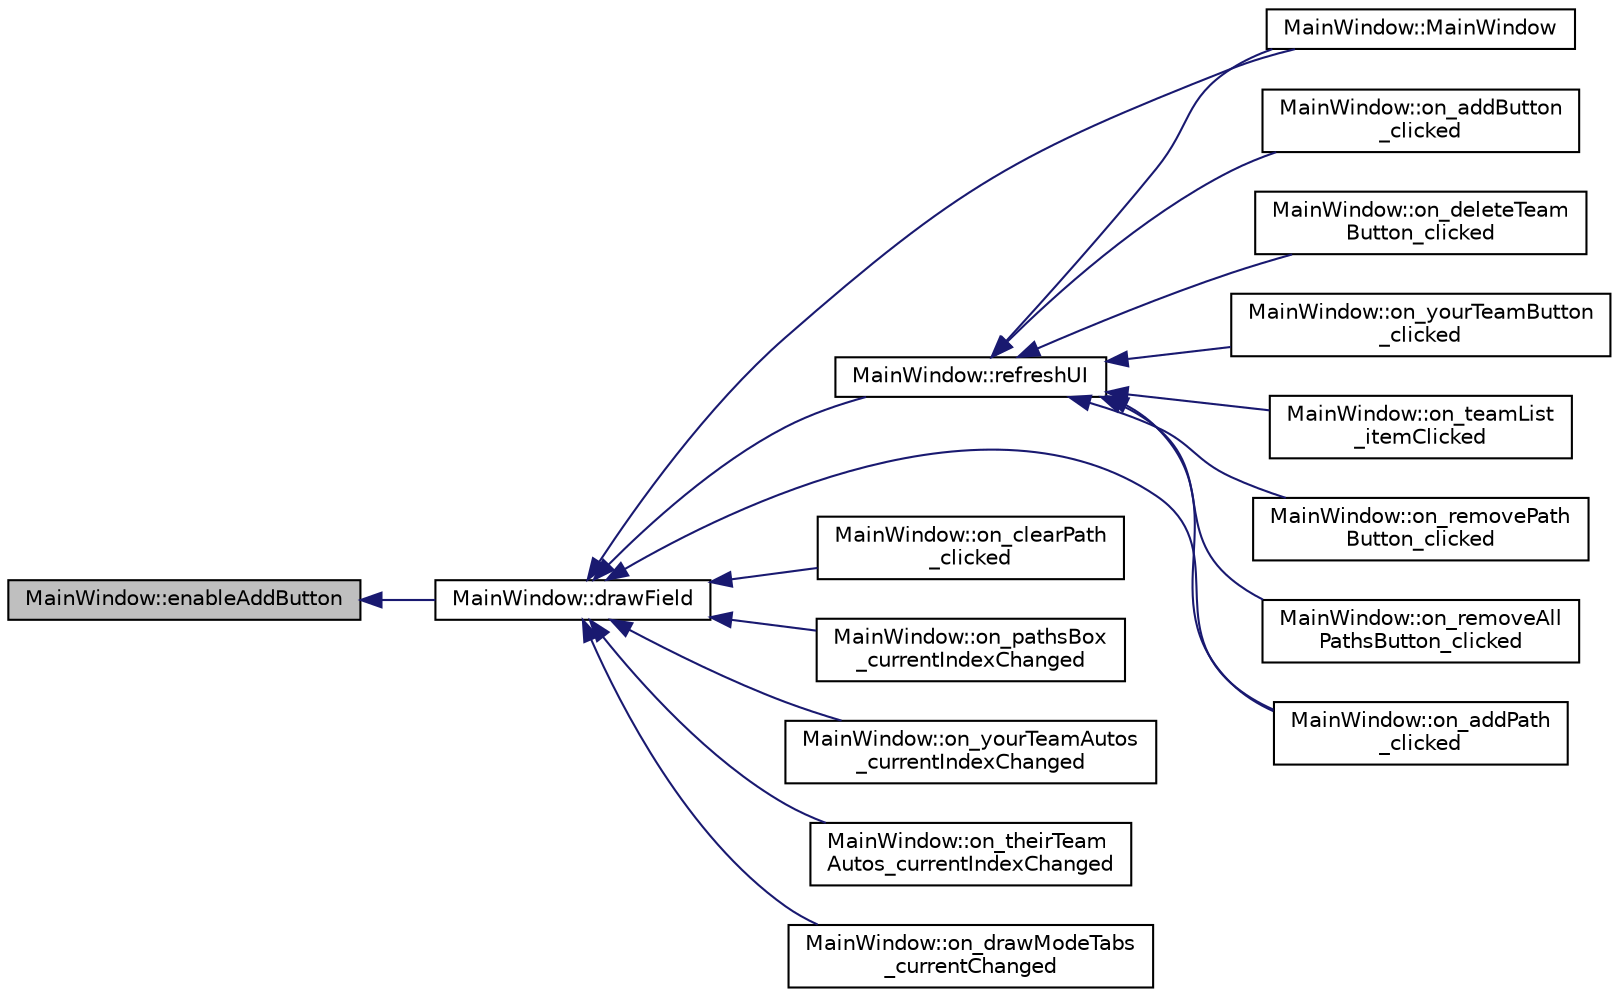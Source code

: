 digraph "MainWindow::enableAddButton"
{
  edge [fontname="Helvetica",fontsize="10",labelfontname="Helvetica",labelfontsize="10"];
  node [fontname="Helvetica",fontsize="10",shape=record];
  rankdir="LR";
  Node40 [label="MainWindow::enableAddButton",height=0.2,width=0.4,color="black", fillcolor="grey75", style="filled", fontcolor="black"];
  Node40 -> Node41 [dir="back",color="midnightblue",fontsize="10",style="solid",fontname="Helvetica"];
  Node41 [label="MainWindow::drawField",height=0.2,width=0.4,color="black", fillcolor="white", style="filled",URL="$class_main_window.html#aff1872a445dd3f551048191a3405d023",tooltip="Redraws the field. "];
  Node41 -> Node42 [dir="back",color="midnightblue",fontsize="10",style="solid",fontname="Helvetica"];
  Node42 [label="MainWindow::MainWindow",height=0.2,width=0.4,color="black", fillcolor="white", style="filled",URL="$class_main_window.html#a8b244be8b7b7db1b08de2a2acb9409db",tooltip="Main window constructor. "];
  Node41 -> Node43 [dir="back",color="midnightblue",fontsize="10",style="solid",fontname="Helvetica"];
  Node43 [label="MainWindow::refreshUI",height=0.2,width=0.4,color="black", fillcolor="white", style="filled",URL="$class_main_window.html#ad96e0eb40bdc80c41fea8d00d3a2f092",tooltip="Refreshes UI. "];
  Node43 -> Node42 [dir="back",color="midnightblue",fontsize="10",style="solid",fontname="Helvetica"];
  Node43 -> Node44 [dir="back",color="midnightblue",fontsize="10",style="solid",fontname="Helvetica"];
  Node44 [label="MainWindow::on_addButton\l_clicked",height=0.2,width=0.4,color="black", fillcolor="white", style="filled",URL="$class_main_window.html#a531054788b8045d4a745366b1b49a0a1",tooltip="Creates a new Team object. "];
  Node43 -> Node45 [dir="back",color="midnightblue",fontsize="10",style="solid",fontname="Helvetica"];
  Node45 [label="MainWindow::on_deleteTeam\lButton_clicked",height=0.2,width=0.4,color="black", fillcolor="white", style="filled",URL="$class_main_window.html#a5bfe4794c7d30d1c91b06152506be33e",tooltip="Deletes a Team object from the vector. "];
  Node43 -> Node46 [dir="back",color="midnightblue",fontsize="10",style="solid",fontname="Helvetica"];
  Node46 [label="MainWindow::on_yourTeamButton\l_clicked",height=0.2,width=0.4,color="black", fillcolor="white", style="filled",URL="$class_main_window.html#ac131f7d66c5cc3df57f72dea542a3915",tooltip="Sets window focus on your team. "];
  Node43 -> Node47 [dir="back",color="midnightblue",fontsize="10",style="solid",fontname="Helvetica"];
  Node47 [label="MainWindow::on_teamList\l_itemClicked",height=0.2,width=0.4,color="black", fillcolor="white", style="filled",URL="$class_main_window.html#a1bdeedce983ac9594c024b3698c22556",tooltip="Sets window focus on team clicked. "];
  Node43 -> Node48 [dir="back",color="midnightblue",fontsize="10",style="solid",fontname="Helvetica"];
  Node48 [label="MainWindow::on_addPath\l_clicked",height=0.2,width=0.4,color="black", fillcolor="white", style="filled",URL="$class_main_window.html#a477d9436f529798efe3f63ae8fa36a40",tooltip="Adds an autonomous path. "];
  Node43 -> Node49 [dir="back",color="midnightblue",fontsize="10",style="solid",fontname="Helvetica"];
  Node49 [label="MainWindow::on_removePath\lButton_clicked",height=0.2,width=0.4,color="black", fillcolor="white", style="filled",URL="$class_main_window.html#a946a4e82ac0bcdb3a94b56e1c7f7cf13",tooltip="Removes a path. "];
  Node43 -> Node50 [dir="back",color="midnightblue",fontsize="10",style="solid",fontname="Helvetica"];
  Node50 [label="MainWindow::on_removeAll\lPathsButton_clicked",height=0.2,width=0.4,color="black", fillcolor="white", style="filled",URL="$class_main_window.html#ac0132d8d0bb8264055137b8f6ca4ffbe",tooltip="Removes all paths. "];
  Node41 -> Node48 [dir="back",color="midnightblue",fontsize="10",style="solid",fontname="Helvetica"];
  Node41 -> Node51 [dir="back",color="midnightblue",fontsize="10",style="solid",fontname="Helvetica"];
  Node51 [label="MainWindow::on_clearPath\l_clicked",height=0.2,width=0.4,color="black", fillcolor="white", style="filled",URL="$class_main_window.html#abf5dd556be358648af05384bf0570d37",tooltip="Clears current drawing of path. "];
  Node41 -> Node52 [dir="back",color="midnightblue",fontsize="10",style="solid",fontname="Helvetica"];
  Node52 [label="MainWindow::on_pathsBox\l_currentIndexChanged",height=0.2,width=0.4,color="black", fillcolor="white", style="filled",URL="$class_main_window.html#aab6417fa3f1b456342a645eec95efaf3",tooltip="Draws the path clicked. "];
  Node41 -> Node53 [dir="back",color="midnightblue",fontsize="10",style="solid",fontname="Helvetica"];
  Node53 [label="MainWindow::on_yourTeamAutos\l_currentIndexChanged",height=0.2,width=0.4,color="black", fillcolor="white", style="filled",URL="$class_main_window.html#a5ef8b4ddf2a05dbf9b6cc9db16ab7660",tooltip="Draws the path clicked from your team&#39;s paths. "];
  Node41 -> Node54 [dir="back",color="midnightblue",fontsize="10",style="solid",fontname="Helvetica"];
  Node54 [label="MainWindow::on_theirTeam\lAutos_currentIndexChanged",height=0.2,width=0.4,color="black", fillcolor="white", style="filled",URL="$class_main_window.html#aacc927a9b7a91d6aebb0803b98150d6d",tooltip="Draws the path clicked from chosen team&#39;s paths. "];
  Node41 -> Node55 [dir="back",color="midnightblue",fontsize="10",style="solid",fontname="Helvetica"];
  Node55 [label="MainWindow::on_drawModeTabs\l_currentChanged",height=0.2,width=0.4,color="black", fillcolor="white", style="filled",URL="$class_main_window.html#a029e7b6bf99fea8dfe8b732353fe2667",tooltip="Allows or disallows drawing. "];
}
